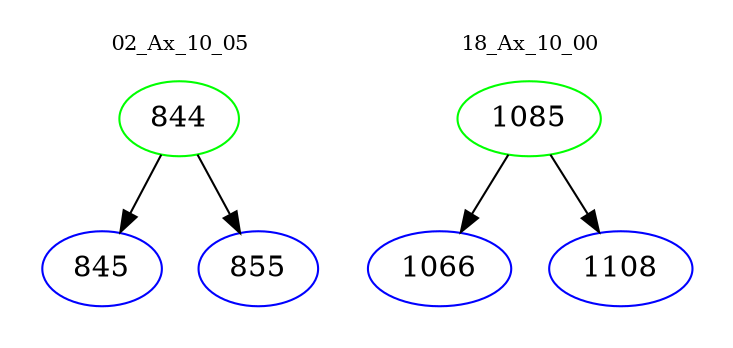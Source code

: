 digraph{
subgraph cluster_0 {
color = white
label = "02_Ax_10_05";
fontsize=10;
T0_844 [label="844", color="green"]
T0_844 -> T0_845 [color="black"]
T0_845 [label="845", color="blue"]
T0_844 -> T0_855 [color="black"]
T0_855 [label="855", color="blue"]
}
subgraph cluster_1 {
color = white
label = "18_Ax_10_00";
fontsize=10;
T1_1085 [label="1085", color="green"]
T1_1085 -> T1_1066 [color="black"]
T1_1066 [label="1066", color="blue"]
T1_1085 -> T1_1108 [color="black"]
T1_1108 [label="1108", color="blue"]
}
}
